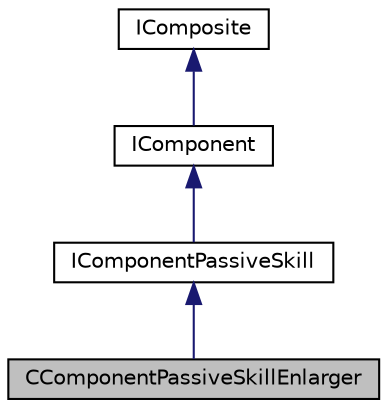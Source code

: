 digraph "CComponentPassiveSkillEnlarger"
{
  edge [fontname="Helvetica",fontsize="10",labelfontname="Helvetica",labelfontsize="10"];
  node [fontname="Helvetica",fontsize="10",shape=record];
  Node1 [label="CComponentPassiveSkillEnlarger",height=0.2,width=0.4,color="black", fillcolor="grey75", style="filled", fontcolor="black"];
  Node2 -> Node1 [dir="back",color="midnightblue",fontsize="10",style="solid"];
  Node2 [label="IComponentPassiveSkill",height=0.2,width=0.4,color="black", fillcolor="white", style="filled",URL="$classIComponentPassiveSkill.html",tooltip="Интерфейс компоненты пассивной способности "];
  Node3 -> Node2 [dir="back",color="midnightblue",fontsize="10",style="solid"];
  Node3 [label="IComponent",height=0.2,width=0.4,color="black", fillcolor="white", style="filled",URL="$classIComponent.html",tooltip="Интерфейс компоненты "];
  Node4 -> Node3 [dir="back",color="midnightblue",fontsize="10",style="solid"];
  Node4 [label="IComposite",height=0.2,width=0.4,color="black", fillcolor="white", style="filled",URL="$classIComposite.html",tooltip="Класс IComposite Объекты Game, Player, Point, Tower, Component являются наследниками компоновщика..."];
}
